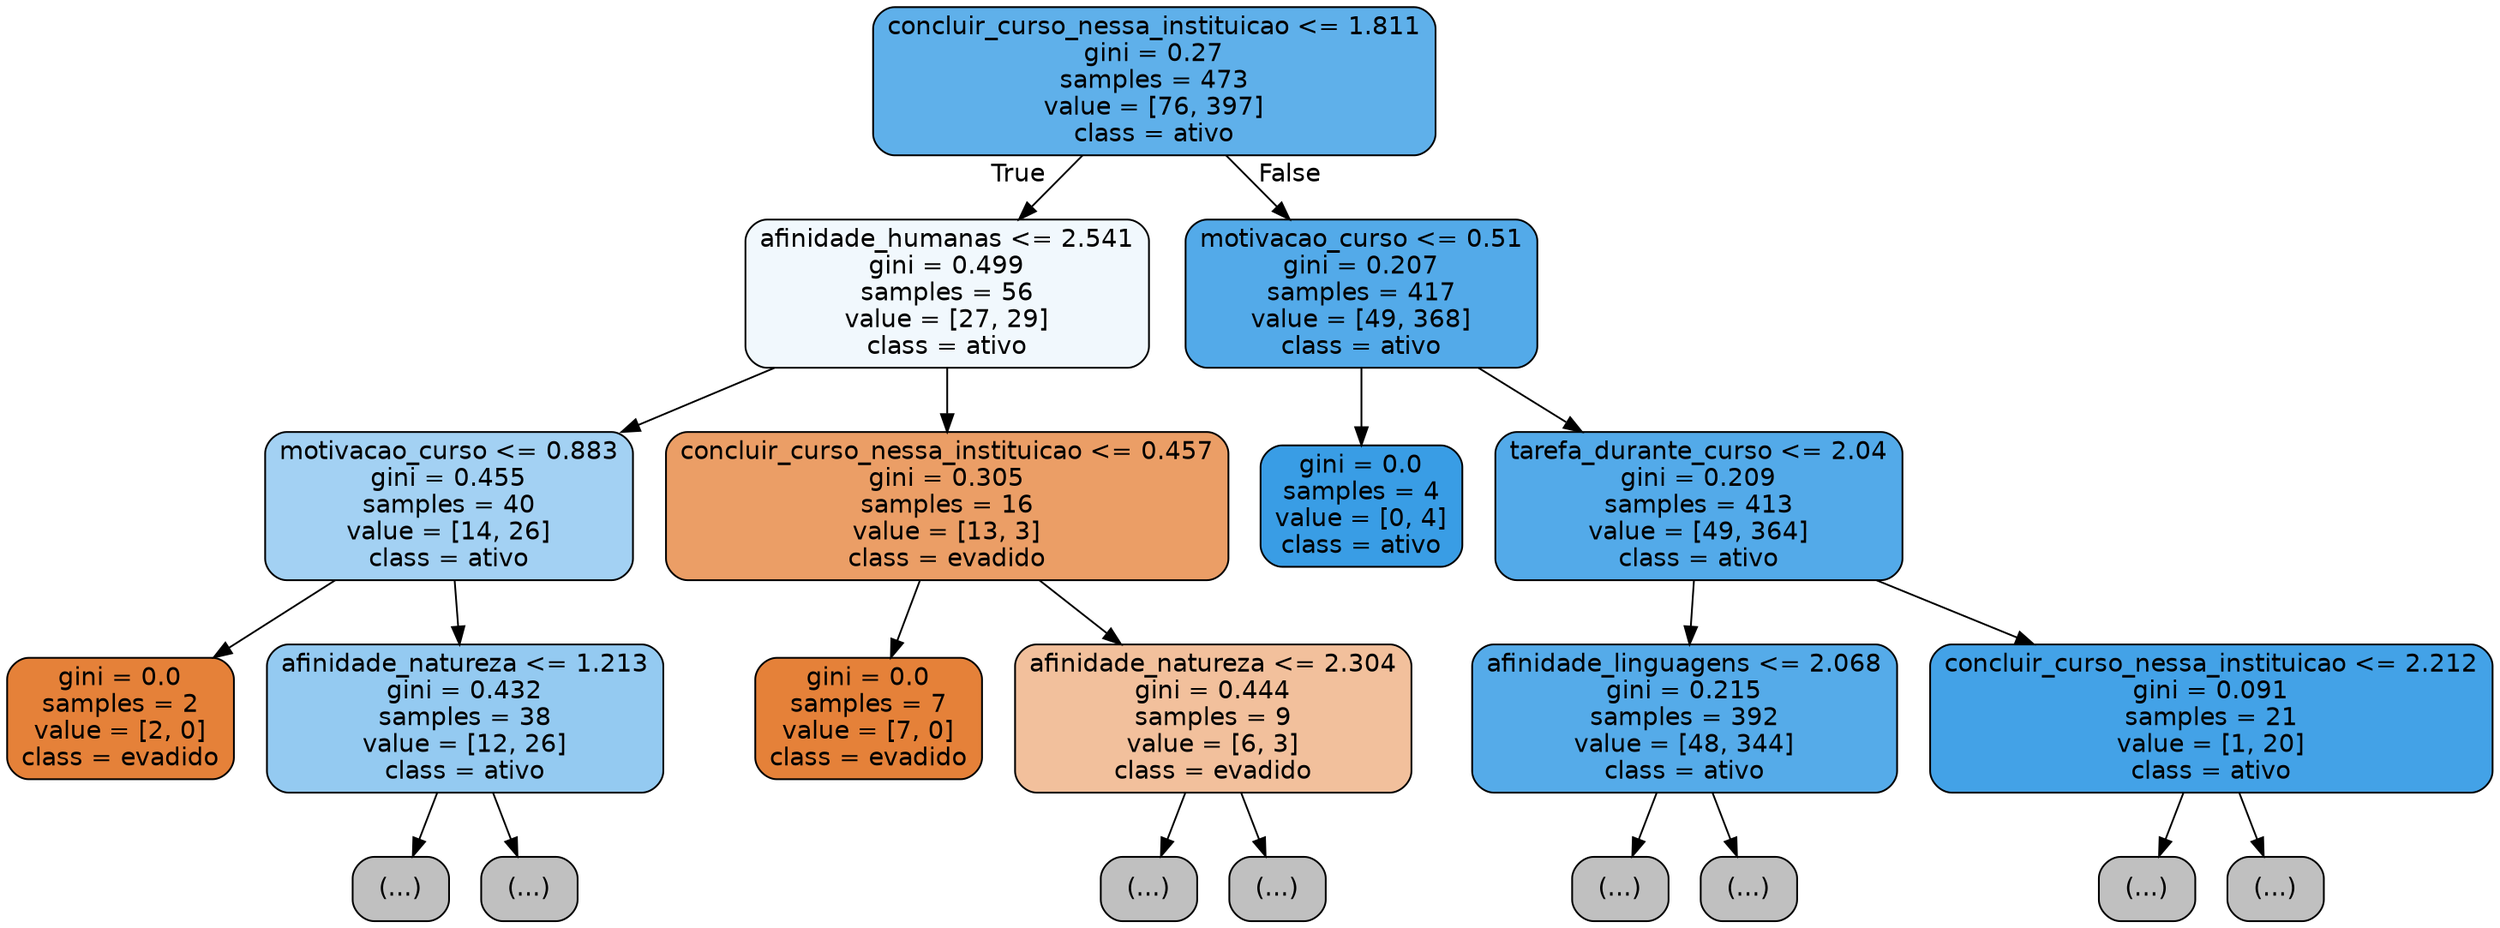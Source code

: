 digraph Tree {
node [shape=box, style="filled, rounded", color="black", fontname=helvetica] ;
edge [fontname=helvetica] ;
0 [label="concluir_curso_nessa_instituicao <= 1.811\ngini = 0.27\nsamples = 473\nvalue = [76, 397]\nclass = ativo", fillcolor="#399de5ce"] ;
1 [label="afinidade_humanas <= 2.541\ngini = 0.499\nsamples = 56\nvalue = [27, 29]\nclass = ativo", fillcolor="#399de512"] ;
0 -> 1 [labeldistance=2.5, labelangle=45, headlabel="True"] ;
2 [label="motivacao_curso <= 0.883\ngini = 0.455\nsamples = 40\nvalue = [14, 26]\nclass = ativo", fillcolor="#399de576"] ;
1 -> 2 ;
3 [label="gini = 0.0\nsamples = 2\nvalue = [2, 0]\nclass = evadido", fillcolor="#e58139ff"] ;
2 -> 3 ;
4 [label="afinidade_natureza <= 1.213\ngini = 0.432\nsamples = 38\nvalue = [12, 26]\nclass = ativo", fillcolor="#399de589"] ;
2 -> 4 ;
5 [label="(...)", fillcolor="#C0C0C0"] ;
4 -> 5 ;
20 [label="(...)", fillcolor="#C0C0C0"] ;
4 -> 20 ;
49 [label="concluir_curso_nessa_instituicao <= 0.457\ngini = 0.305\nsamples = 16\nvalue = [13, 3]\nclass = evadido", fillcolor="#e58139c4"] ;
1 -> 49 ;
50 [label="gini = 0.0\nsamples = 7\nvalue = [7, 0]\nclass = evadido", fillcolor="#e58139ff"] ;
49 -> 50 ;
51 [label="afinidade_natureza <= 2.304\ngini = 0.444\nsamples = 9\nvalue = [6, 3]\nclass = evadido", fillcolor="#e581397f"] ;
49 -> 51 ;
52 [label="(...)", fillcolor="#C0C0C0"] ;
51 -> 52 ;
61 [label="(...)", fillcolor="#C0C0C0"] ;
51 -> 61 ;
62 [label="motivacao_curso <= 0.51\ngini = 0.207\nsamples = 417\nvalue = [49, 368]\nclass = ativo", fillcolor="#399de5dd"] ;
0 -> 62 [labeldistance=2.5, labelangle=-45, headlabel="False"] ;
63 [label="gini = 0.0\nsamples = 4\nvalue = [0, 4]\nclass = ativo", fillcolor="#399de5ff"] ;
62 -> 63 ;
64 [label="tarefa_durante_curso <= 2.04\ngini = 0.209\nsamples = 413\nvalue = [49, 364]\nclass = ativo", fillcolor="#399de5dd"] ;
62 -> 64 ;
65 [label="afinidade_linguagens <= 2.068\ngini = 0.215\nsamples = 392\nvalue = [48, 344]\nclass = ativo", fillcolor="#399de5db"] ;
64 -> 65 ;
66 [label="(...)", fillcolor="#C0C0C0"] ;
65 -> 66 ;
291 [label="(...)", fillcolor="#C0C0C0"] ;
65 -> 291 ;
338 [label="concluir_curso_nessa_instituicao <= 2.212\ngini = 0.091\nsamples = 21\nvalue = [1, 20]\nclass = ativo", fillcolor="#399de5f2"] ;
64 -> 338 ;
339 [label="(...)", fillcolor="#C0C0C0"] ;
338 -> 339 ;
340 [label="(...)", fillcolor="#C0C0C0"] ;
338 -> 340 ;
}
